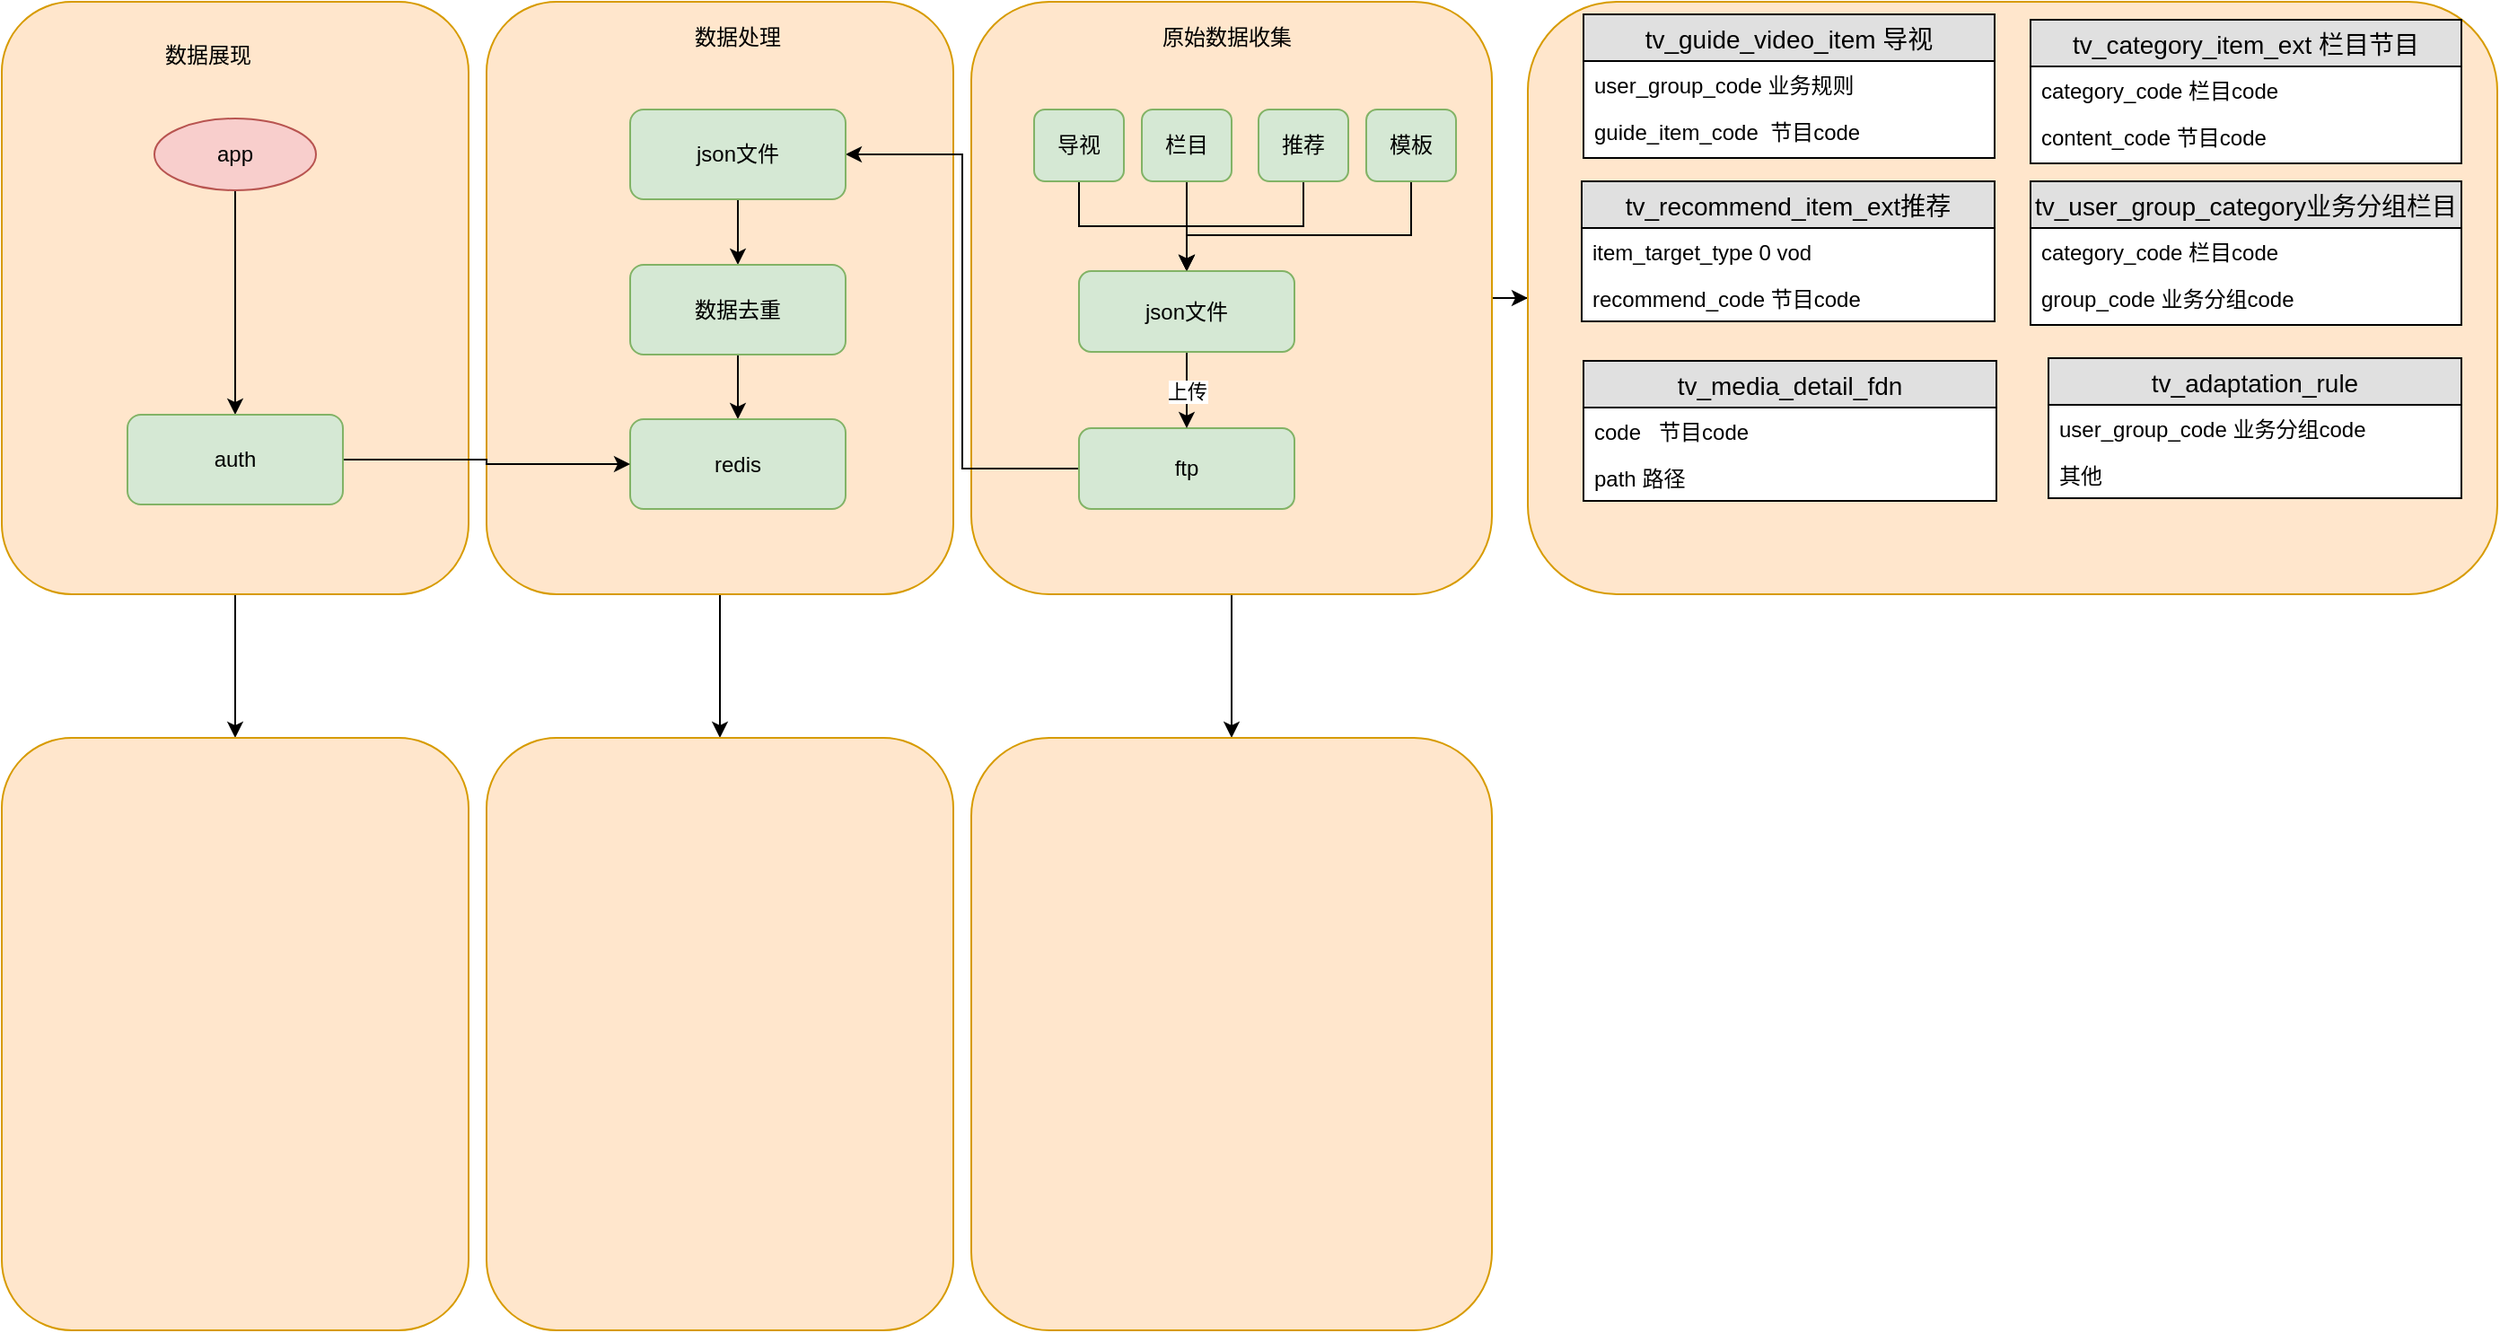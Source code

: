 <mxfile version="10.8.5" type="github"><diagram id="1MIwfOUSFXdBa6dE3gNC" name="Page-1"><mxGraphModel dx="918" dy="525" grid="1" gridSize="10" guides="1" tooltips="1" connect="1" arrows="1" fold="1" page="1" pageScale="1" pageWidth="827" pageHeight="1169" math="0" shadow="0"><root><mxCell id="0"/><mxCell id="1" parent="0"/><mxCell id="jqG08aZkRjdUqQ_b-6PP-48" value="" style="edgeStyle=orthogonalEdgeStyle;rounded=0;orthogonalLoop=1;jettySize=auto;html=1;" edge="1" parent="1" source="jqG08aZkRjdUqQ_b-6PP-2" target="jqG08aZkRjdUqQ_b-6PP-47"><mxGeometry relative="1" as="geometry"/></mxCell><mxCell id="jqG08aZkRjdUqQ_b-6PP-2" value="" style="rounded=1;whiteSpace=wrap;html=1;fillColor=#ffe6cc;strokeColor=#d79b00;" vertex="1" parent="1"><mxGeometry x="270" y="30" width="260" height="330" as="geometry"/></mxCell><mxCell id="jqG08aZkRjdUqQ_b-6PP-47" value="" style="rounded=1;whiteSpace=wrap;html=1;fillColor=#ffe6cc;strokeColor=#d79b00;" vertex="1" parent="1"><mxGeometry x="270" y="440" width="260" height="330" as="geometry"/></mxCell><mxCell id="jqG08aZkRjdUqQ_b-6PP-46" value="" style="edgeStyle=orthogonalEdgeStyle;rounded=0;orthogonalLoop=1;jettySize=auto;html=1;" edge="1" parent="1" source="jqG08aZkRjdUqQ_b-6PP-3" target="jqG08aZkRjdUqQ_b-6PP-45"><mxGeometry relative="1" as="geometry"/></mxCell><mxCell id="jqG08aZkRjdUqQ_b-6PP-100" value="" style="edgeStyle=orthogonalEdgeStyle;rounded=0;orthogonalLoop=1;jettySize=auto;html=1;" edge="1" parent="1" source="jqG08aZkRjdUqQ_b-6PP-3" target="jqG08aZkRjdUqQ_b-6PP-99"><mxGeometry relative="1" as="geometry"/></mxCell><mxCell id="jqG08aZkRjdUqQ_b-6PP-3" value="" style="rounded=1;whiteSpace=wrap;html=1;fillColor=#ffe6cc;strokeColor=#d79b00;" vertex="1" parent="1"><mxGeometry x="540" y="30" width="290" height="330" as="geometry"/></mxCell><mxCell id="jqG08aZkRjdUqQ_b-6PP-99" value="" style="rounded=1;whiteSpace=wrap;html=1;fillColor=#ffe6cc;strokeColor=#d79b00;" vertex="1" parent="1"><mxGeometry x="540" y="440" width="290" height="330" as="geometry"/></mxCell><mxCell id="jqG08aZkRjdUqQ_b-6PP-45" value="" style="rounded=1;whiteSpace=wrap;html=1;fillColor=#ffe6cc;strokeColor=#d79b00;" vertex="1" parent="1"><mxGeometry x="850" y="30" width="540" height="330" as="geometry"/></mxCell><mxCell id="jqG08aZkRjdUqQ_b-6PP-50" value="" style="edgeStyle=orthogonalEdgeStyle;rounded=0;orthogonalLoop=1;jettySize=auto;html=1;" edge="1" parent="1" source="jqG08aZkRjdUqQ_b-6PP-4" target="jqG08aZkRjdUqQ_b-6PP-49"><mxGeometry relative="1" as="geometry"/></mxCell><mxCell id="jqG08aZkRjdUqQ_b-6PP-4" value="" style="rounded=1;whiteSpace=wrap;html=1;fillColor=#ffe6cc;strokeColor=#d79b00;" vertex="1" parent="1"><mxGeometry y="30" width="260" height="330" as="geometry"/></mxCell><mxCell id="jqG08aZkRjdUqQ_b-6PP-49" value="" style="rounded=1;whiteSpace=wrap;html=1;fillColor=#ffe6cc;strokeColor=#d79b00;" vertex="1" parent="1"><mxGeometry y="440" width="260" height="330" as="geometry"/></mxCell><mxCell id="jqG08aZkRjdUqQ_b-6PP-22" style="edgeStyle=orthogonalEdgeStyle;rounded=0;orthogonalLoop=1;jettySize=auto;html=1;entryX=1;entryY=0.5;entryDx=0;entryDy=0;" edge="1" parent="1" source="jqG08aZkRjdUqQ_b-6PP-5" target="jqG08aZkRjdUqQ_b-6PP-6"><mxGeometry relative="1" as="geometry"/></mxCell><mxCell id="jqG08aZkRjdUqQ_b-6PP-5" value="ftp" style="rounded=1;whiteSpace=wrap;html=1;fillColor=#d5e8d4;strokeColor=#82b366;" vertex="1" parent="1"><mxGeometry x="600" y="267.5" width="120" height="45" as="geometry"/></mxCell><mxCell id="jqG08aZkRjdUqQ_b-6PP-16" value="" style="edgeStyle=orthogonalEdgeStyle;rounded=0;orthogonalLoop=1;jettySize=auto;html=1;" edge="1" parent="1" source="jqG08aZkRjdUqQ_b-6PP-6" target="jqG08aZkRjdUqQ_b-6PP-15"><mxGeometry relative="1" as="geometry"/></mxCell><mxCell id="jqG08aZkRjdUqQ_b-6PP-6" value="json文件" style="rounded=1;whiteSpace=wrap;html=1;fillColor=#d5e8d4;strokeColor=#82b366;" vertex="1" parent="1"><mxGeometry x="350" y="90" width="120" height="50" as="geometry"/></mxCell><mxCell id="jqG08aZkRjdUqQ_b-6PP-19" value="" style="edgeStyle=orthogonalEdgeStyle;rounded=0;orthogonalLoop=1;jettySize=auto;html=1;" edge="1" parent="1" source="jqG08aZkRjdUqQ_b-6PP-15" target="jqG08aZkRjdUqQ_b-6PP-11"><mxGeometry relative="1" as="geometry"/></mxCell><mxCell id="jqG08aZkRjdUqQ_b-6PP-15" value="数据去重" style="rounded=1;whiteSpace=wrap;html=1;fillColor=#d5e8d4;strokeColor=#82b366;" vertex="1" parent="1"><mxGeometry x="350" y="176.5" width="120" height="50" as="geometry"/></mxCell><mxCell id="jqG08aZkRjdUqQ_b-6PP-11" value="redis" style="rounded=1;whiteSpace=wrap;html=1;fillColor=#d5e8d4;strokeColor=#82b366;" vertex="1" parent="1"><mxGeometry x="350" y="262.5" width="120" height="50" as="geometry"/></mxCell><mxCell id="jqG08aZkRjdUqQ_b-6PP-8" value="数据处理" style="text;html=1;strokeColor=none;fillColor=none;align=center;verticalAlign=middle;whiteSpace=wrap;rounded=0;" vertex="1" parent="1"><mxGeometry x="380" y="40" width="60" height="20" as="geometry"/></mxCell><mxCell id="jqG08aZkRjdUqQ_b-6PP-9" value="原始数据收集" style="text;html=1;strokeColor=none;fillColor=none;align=center;verticalAlign=middle;whiteSpace=wrap;rounded=0;" vertex="1" parent="1"><mxGeometry x="645" y="40" width="75" height="20" as="geometry"/></mxCell><mxCell id="jqG08aZkRjdUqQ_b-6PP-10" value="数据展现" style="text;html=1;strokeColor=none;fillColor=none;align=center;verticalAlign=middle;whiteSpace=wrap;rounded=0;" vertex="1" parent="1"><mxGeometry x="90" y="50" width="50" height="20" as="geometry"/></mxCell><mxCell id="jqG08aZkRjdUqQ_b-6PP-27" style="edgeStyle=orthogonalEdgeStyle;rounded=0;orthogonalLoop=1;jettySize=auto;html=1;" edge="1" parent="1" source="jqG08aZkRjdUqQ_b-6PP-23" target="jqG08aZkRjdUqQ_b-6PP-26"><mxGeometry relative="1" as="geometry"/></mxCell><mxCell id="jqG08aZkRjdUqQ_b-6PP-23" value="导视" style="rounded=1;whiteSpace=wrap;html=1;fillColor=#d5e8d4;strokeColor=#82b366;" vertex="1" parent="1"><mxGeometry x="575" y="90" width="50" height="40" as="geometry"/></mxCell><mxCell id="jqG08aZkRjdUqQ_b-6PP-28" value="" style="edgeStyle=orthogonalEdgeStyle;rounded=0;orthogonalLoop=1;jettySize=auto;html=1;" edge="1" parent="1" source="jqG08aZkRjdUqQ_b-6PP-24" target="jqG08aZkRjdUqQ_b-6PP-26"><mxGeometry relative="1" as="geometry"/></mxCell><mxCell id="jqG08aZkRjdUqQ_b-6PP-24" value="栏目" style="rounded=1;whiteSpace=wrap;html=1;fillColor=#d5e8d4;strokeColor=#82b366;" vertex="1" parent="1"><mxGeometry x="635" y="90" width="50" height="40" as="geometry"/></mxCell><mxCell id="jqG08aZkRjdUqQ_b-6PP-29" style="edgeStyle=orthogonalEdgeStyle;rounded=0;orthogonalLoop=1;jettySize=auto;html=1;entryX=0.5;entryY=0;entryDx=0;entryDy=0;" edge="1" parent="1" source="jqG08aZkRjdUqQ_b-6PP-25" target="jqG08aZkRjdUqQ_b-6PP-26"><mxGeometry relative="1" as="geometry"/></mxCell><mxCell id="jqG08aZkRjdUqQ_b-6PP-25" value="推荐" style="rounded=1;whiteSpace=wrap;html=1;fillColor=#d5e8d4;strokeColor=#82b366;" vertex="1" parent="1"><mxGeometry x="700" y="90" width="50" height="40" as="geometry"/></mxCell><mxCell id="jqG08aZkRjdUqQ_b-6PP-34" value="上传" style="edgeStyle=orthogonalEdgeStyle;rounded=0;orthogonalLoop=1;jettySize=auto;html=1;entryX=0.5;entryY=0;entryDx=0;entryDy=0;" edge="1" parent="1" source="jqG08aZkRjdUqQ_b-6PP-26" target="jqG08aZkRjdUqQ_b-6PP-5"><mxGeometry relative="1" as="geometry"/></mxCell><mxCell id="jqG08aZkRjdUqQ_b-6PP-26" value="json文件" style="rounded=1;whiteSpace=wrap;html=1;fillColor=#d5e8d4;strokeColor=#82b366;" vertex="1" parent="1"><mxGeometry x="600" y="180" width="120" height="45" as="geometry"/></mxCell><mxCell id="jqG08aZkRjdUqQ_b-6PP-41" style="edgeStyle=orthogonalEdgeStyle;rounded=0;orthogonalLoop=1;jettySize=auto;html=1;" edge="1" parent="1" source="jqG08aZkRjdUqQ_b-6PP-38" target="jqG08aZkRjdUqQ_b-6PP-40"><mxGeometry relative="1" as="geometry"/></mxCell><mxCell id="jqG08aZkRjdUqQ_b-6PP-38" value="app" style="ellipse;whiteSpace=wrap;html=1;fillColor=#f8cecc;strokeColor=#b85450;" vertex="1" parent="1"><mxGeometry x="85" y="95" width="90" height="40" as="geometry"/></mxCell><mxCell id="jqG08aZkRjdUqQ_b-6PP-42" style="edgeStyle=orthogonalEdgeStyle;rounded=0;orthogonalLoop=1;jettySize=auto;html=1;entryX=0;entryY=0.5;entryDx=0;entryDy=0;" edge="1" parent="1" source="jqG08aZkRjdUqQ_b-6PP-40" target="jqG08aZkRjdUqQ_b-6PP-11"><mxGeometry relative="1" as="geometry"/></mxCell><mxCell id="jqG08aZkRjdUqQ_b-6PP-40" value="auth" style="rounded=1;whiteSpace=wrap;html=1;fillColor=#d5e8d4;strokeColor=#82b366;" vertex="1" parent="1"><mxGeometry x="70" y="260" width="120" height="50" as="geometry"/></mxCell><mxCell id="jqG08aZkRjdUqQ_b-6PP-44" style="edgeStyle=orthogonalEdgeStyle;rounded=0;orthogonalLoop=1;jettySize=auto;html=1;" edge="1" parent="1" source="jqG08aZkRjdUqQ_b-6PP-43"><mxGeometry relative="1" as="geometry"><mxPoint x="660" y="180" as="targetPoint"/><Array as="points"><mxPoint x="785" y="160"/><mxPoint x="660" y="160"/></Array></mxGeometry></mxCell><mxCell id="jqG08aZkRjdUqQ_b-6PP-43" value="模板" style="rounded=1;whiteSpace=wrap;html=1;fillColor=#d5e8d4;strokeColor=#82b366;" vertex="1" parent="1"><mxGeometry x="760" y="90" width="50" height="40" as="geometry"/></mxCell><mxCell id="jqG08aZkRjdUqQ_b-6PP-53" value="&lt;pre&gt;&lt;br&gt;&lt;/pre&gt;" style="text;html=1;strokeColor=none;fillColor=none;align=center;verticalAlign=middle;whiteSpace=wrap;rounded=0;" vertex="1" parent="1"><mxGeometry x="975" y="90" width="40" height="20" as="geometry"/></mxCell><mxCell id="jqG08aZkRjdUqQ_b-6PP-57" value="tv_guide_video_item 导视" style="swimlane;fontStyle=0;childLayout=stackLayout;horizontal=1;startSize=26;fillColor=#e0e0e0;horizontalStack=0;resizeParent=1;resizeParentMax=0;resizeLast=0;collapsible=1;marginBottom=0;swimlaneFillColor=#ffffff;align=center;fontSize=14;" vertex="1" parent="1"><mxGeometry x="881" y="37" width="229" height="80" as="geometry"/></mxCell><mxCell id="jqG08aZkRjdUqQ_b-6PP-58" value="user_group_code 业务规则" style="text;strokeColor=none;fillColor=none;spacingLeft=4;spacingRight=4;overflow=hidden;rotatable=0;points=[[0,0.5],[1,0.5]];portConstraint=eastwest;fontSize=12;" vertex="1" parent="jqG08aZkRjdUqQ_b-6PP-57"><mxGeometry y="26" width="229" height="26" as="geometry"/></mxCell><mxCell id="jqG08aZkRjdUqQ_b-6PP-59" value="guide_item_code  节目code" style="text;strokeColor=none;fillColor=none;spacingLeft=4;spacingRight=4;overflow=hidden;rotatable=0;points=[[0,0.5],[1,0.5]];portConstraint=eastwest;fontSize=12;" vertex="1" parent="jqG08aZkRjdUqQ_b-6PP-57"><mxGeometry y="52" width="229" height="28" as="geometry"/></mxCell><mxCell id="jqG08aZkRjdUqQ_b-6PP-83" value="tv_recommend_item_ext推荐" style="swimlane;fontStyle=0;childLayout=stackLayout;horizontal=1;startSize=26;fillColor=#e0e0e0;horizontalStack=0;resizeParent=1;resizeParentMax=0;resizeLast=0;collapsible=1;marginBottom=0;swimlaneFillColor=#ffffff;align=center;fontSize=14;" vertex="1" parent="1"><mxGeometry x="880" y="130" width="230" height="78" as="geometry"/></mxCell><mxCell id="jqG08aZkRjdUqQ_b-6PP-84" value="item_target_type 0 vod" style="text;strokeColor=none;fillColor=none;spacingLeft=4;spacingRight=4;overflow=hidden;rotatable=0;points=[[0,0.5],[1,0.5]];portConstraint=eastwest;fontSize=12;" vertex="1" parent="jqG08aZkRjdUqQ_b-6PP-83"><mxGeometry y="26" width="230" height="26" as="geometry"/></mxCell><mxCell id="jqG08aZkRjdUqQ_b-6PP-85" value="recommend_code 节目code" style="text;strokeColor=none;fillColor=none;spacingLeft=4;spacingRight=4;overflow=hidden;rotatable=0;points=[[0,0.5],[1,0.5]];portConstraint=eastwest;fontSize=12;" vertex="1" parent="jqG08aZkRjdUqQ_b-6PP-83"><mxGeometry y="52" width="230" height="26" as="geometry"/></mxCell><mxCell id="jqG08aZkRjdUqQ_b-6PP-87" value="tv_user_group_category业务分组栏目" style="swimlane;fontStyle=0;childLayout=stackLayout;horizontal=1;startSize=26;fillColor=#e0e0e0;horizontalStack=0;resizeParent=1;resizeParentMax=0;resizeLast=0;collapsible=1;marginBottom=0;swimlaneFillColor=#ffffff;align=center;fontSize=14;" vertex="1" parent="1"><mxGeometry x="1130" y="130" width="240" height="80" as="geometry"/></mxCell><mxCell id="jqG08aZkRjdUqQ_b-6PP-88" value="category_code 栏目code" style="text;strokeColor=none;fillColor=none;spacingLeft=4;spacingRight=4;overflow=hidden;rotatable=0;points=[[0,0.5],[1,0.5]];portConstraint=eastwest;fontSize=12;" vertex="1" parent="jqG08aZkRjdUqQ_b-6PP-87"><mxGeometry y="26" width="240" height="26" as="geometry"/></mxCell><mxCell id="jqG08aZkRjdUqQ_b-6PP-89" value="group_code 业务分组code" style="text;strokeColor=none;fillColor=none;spacingLeft=4;spacingRight=4;overflow=hidden;rotatable=0;points=[[0,0.5],[1,0.5]];portConstraint=eastwest;fontSize=12;" vertex="1" parent="jqG08aZkRjdUqQ_b-6PP-87"><mxGeometry y="52" width="240" height="28" as="geometry"/></mxCell><mxCell id="jqG08aZkRjdUqQ_b-6PP-90" value="tv_category_item_ext 栏目节目" style="swimlane;fontStyle=0;childLayout=stackLayout;horizontal=1;startSize=26;fillColor=#e0e0e0;horizontalStack=0;resizeParent=1;resizeParentMax=0;resizeLast=0;collapsible=1;marginBottom=0;swimlaneFillColor=#ffffff;align=center;fontSize=14;" vertex="1" parent="1"><mxGeometry x="1130" y="40" width="240" height="80" as="geometry"/></mxCell><mxCell id="jqG08aZkRjdUqQ_b-6PP-91" value="category_code 栏目code" style="text;strokeColor=none;fillColor=none;spacingLeft=4;spacingRight=4;overflow=hidden;rotatable=0;points=[[0,0.5],[1,0.5]];portConstraint=eastwest;fontSize=12;" vertex="1" parent="jqG08aZkRjdUqQ_b-6PP-90"><mxGeometry y="26" width="240" height="26" as="geometry"/></mxCell><mxCell id="jqG08aZkRjdUqQ_b-6PP-92" value="content_code 节目code" style="text;strokeColor=none;fillColor=none;spacingLeft=4;spacingRight=4;overflow=hidden;rotatable=0;points=[[0,0.5],[1,0.5]];portConstraint=eastwest;fontSize=12;" vertex="1" parent="jqG08aZkRjdUqQ_b-6PP-90"><mxGeometry y="52" width="240" height="28" as="geometry"/></mxCell><mxCell id="jqG08aZkRjdUqQ_b-6PP-93" value="tv_media_detail_fdn" style="swimlane;fontStyle=0;childLayout=stackLayout;horizontal=1;startSize=26;fillColor=#e0e0e0;horizontalStack=0;resizeParent=1;resizeParentMax=0;resizeLast=0;collapsible=1;marginBottom=0;swimlaneFillColor=#ffffff;align=center;fontSize=14;" vertex="1" parent="1"><mxGeometry x="881" y="230" width="230" height="78" as="geometry"/></mxCell><mxCell id="jqG08aZkRjdUqQ_b-6PP-94" value="code   节目code" style="text;strokeColor=none;fillColor=none;spacingLeft=4;spacingRight=4;overflow=hidden;rotatable=0;points=[[0,0.5],[1,0.5]];portConstraint=eastwest;fontSize=12;" vertex="1" parent="jqG08aZkRjdUqQ_b-6PP-93"><mxGeometry y="26" width="230" height="26" as="geometry"/></mxCell><mxCell id="jqG08aZkRjdUqQ_b-6PP-95" value="path 路径" style="text;strokeColor=none;fillColor=none;spacingLeft=4;spacingRight=4;overflow=hidden;rotatable=0;points=[[0,0.5],[1,0.5]];portConstraint=eastwest;fontSize=12;" vertex="1" parent="jqG08aZkRjdUqQ_b-6PP-93"><mxGeometry y="52" width="230" height="26" as="geometry"/></mxCell><mxCell id="jqG08aZkRjdUqQ_b-6PP-96" value="tv_adaptation_rule" style="swimlane;fontStyle=0;childLayout=stackLayout;horizontal=1;startSize=26;fillColor=#e0e0e0;horizontalStack=0;resizeParent=1;resizeParentMax=0;resizeLast=0;collapsible=1;marginBottom=0;swimlaneFillColor=#ffffff;align=center;fontSize=14;" vertex="1" parent="1"><mxGeometry x="1140" y="228.5" width="230" height="78" as="geometry"/></mxCell><mxCell id="jqG08aZkRjdUqQ_b-6PP-97" value="user_group_code 业务分组code" style="text;strokeColor=none;fillColor=none;spacingLeft=4;spacingRight=4;overflow=hidden;rotatable=0;points=[[0,0.5],[1,0.5]];portConstraint=eastwest;fontSize=12;" vertex="1" parent="jqG08aZkRjdUqQ_b-6PP-96"><mxGeometry y="26" width="230" height="26" as="geometry"/></mxCell><mxCell id="jqG08aZkRjdUqQ_b-6PP-98" value="其他" style="text;strokeColor=none;fillColor=none;spacingLeft=4;spacingRight=4;overflow=hidden;rotatable=0;points=[[0,0.5],[1,0.5]];portConstraint=eastwest;fontSize=12;" vertex="1" parent="jqG08aZkRjdUqQ_b-6PP-96"><mxGeometry y="52" width="230" height="26" as="geometry"/></mxCell></root></mxGraphModel></diagram></mxfile>